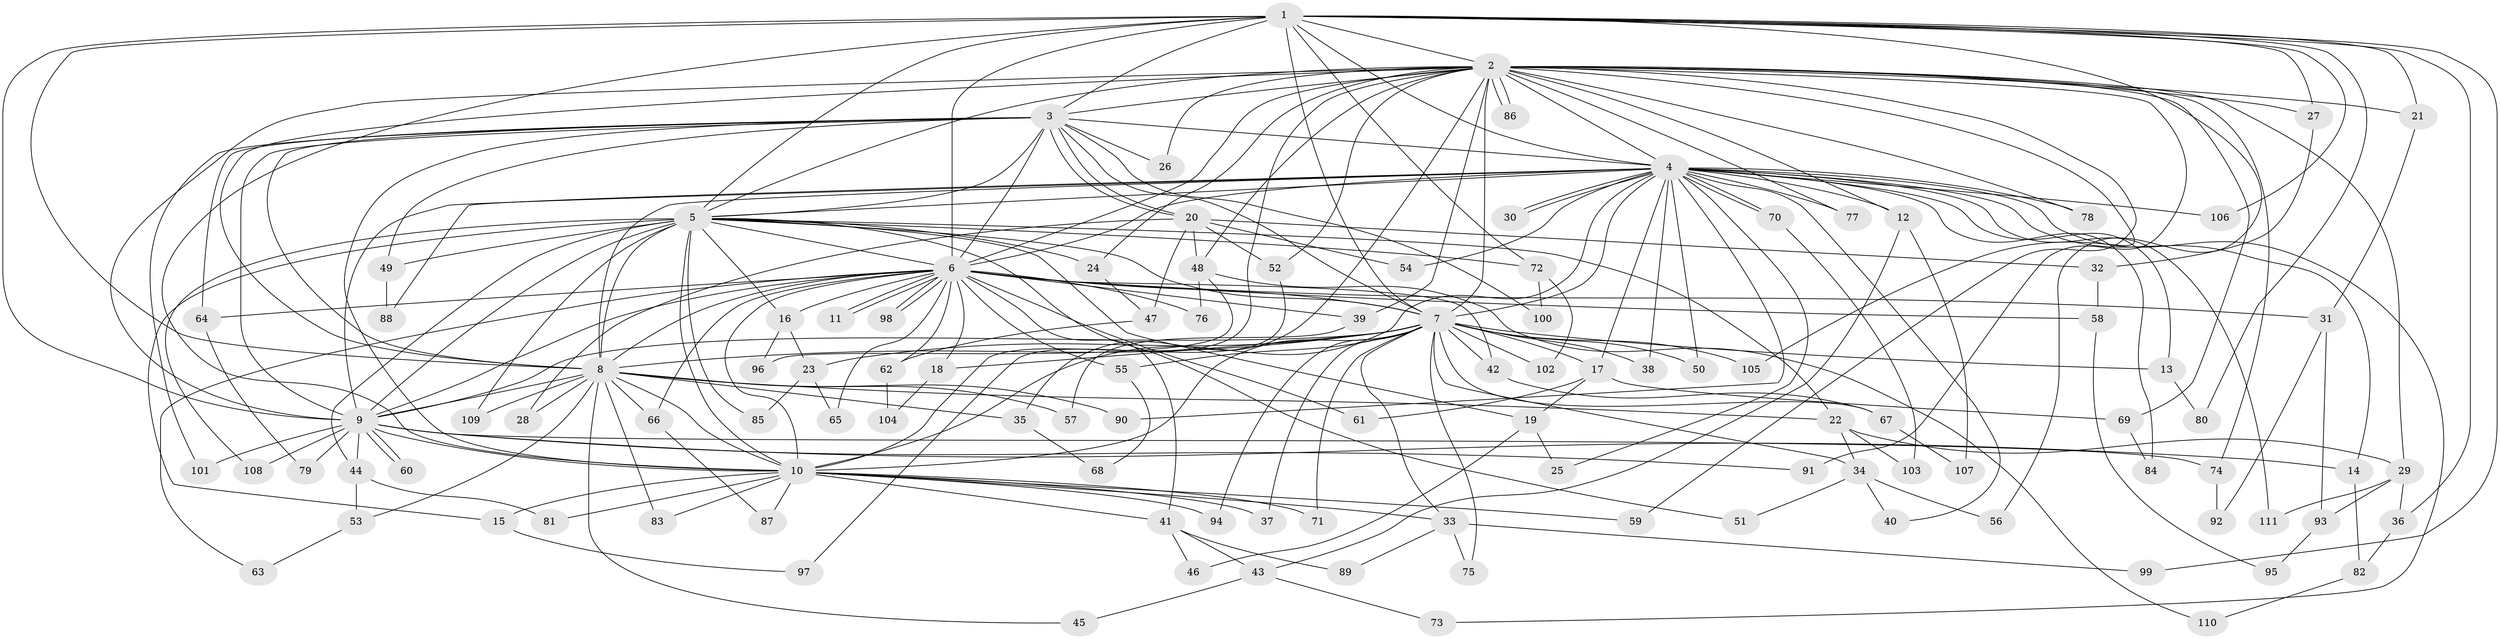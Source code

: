 // coarse degree distribution, {26: 0.022988505747126436, 25: 0.011494252873563218, 24: 0.011494252873563218, 27: 0.011494252873563218, 22: 0.011494252873563218, 15: 0.022988505747126436, 2: 0.4827586206896552, 4: 0.05747126436781609, 3: 0.26436781609195403, 5: 0.06896551724137931, 9: 0.011494252873563218, 7: 0.011494252873563218, 1: 0.011494252873563218}
// Generated by graph-tools (version 1.1) at 2025/23/03/03/25 07:23:40]
// undirected, 111 vertices, 247 edges
graph export_dot {
graph [start="1"]
  node [color=gray90,style=filled];
  1;
  2;
  3;
  4;
  5;
  6;
  7;
  8;
  9;
  10;
  11;
  12;
  13;
  14;
  15;
  16;
  17;
  18;
  19;
  20;
  21;
  22;
  23;
  24;
  25;
  26;
  27;
  28;
  29;
  30;
  31;
  32;
  33;
  34;
  35;
  36;
  37;
  38;
  39;
  40;
  41;
  42;
  43;
  44;
  45;
  46;
  47;
  48;
  49;
  50;
  51;
  52;
  53;
  54;
  55;
  56;
  57;
  58;
  59;
  60;
  61;
  62;
  63;
  64;
  65;
  66;
  67;
  68;
  69;
  70;
  71;
  72;
  73;
  74;
  75;
  76;
  77;
  78;
  79;
  80;
  81;
  82;
  83;
  84;
  85;
  86;
  87;
  88;
  89;
  90;
  91;
  92;
  93;
  94;
  95;
  96;
  97;
  98;
  99;
  100;
  101;
  102;
  103;
  104;
  105;
  106;
  107;
  108;
  109;
  110;
  111;
  1 -- 2;
  1 -- 3;
  1 -- 4;
  1 -- 5;
  1 -- 6;
  1 -- 7;
  1 -- 8;
  1 -- 9;
  1 -- 10;
  1 -- 21;
  1 -- 27;
  1 -- 36;
  1 -- 56;
  1 -- 72;
  1 -- 80;
  1 -- 99;
  1 -- 106;
  2 -- 3;
  2 -- 4;
  2 -- 5;
  2 -- 6;
  2 -- 7;
  2 -- 8;
  2 -- 9;
  2 -- 10;
  2 -- 12;
  2 -- 21;
  2 -- 24;
  2 -- 26;
  2 -- 27;
  2 -- 29;
  2 -- 35;
  2 -- 39;
  2 -- 48;
  2 -- 52;
  2 -- 59;
  2 -- 69;
  2 -- 74;
  2 -- 77;
  2 -- 78;
  2 -- 86;
  2 -- 86;
  2 -- 91;
  2 -- 105;
  3 -- 4;
  3 -- 5;
  3 -- 6;
  3 -- 7;
  3 -- 8;
  3 -- 9;
  3 -- 10;
  3 -- 20;
  3 -- 20;
  3 -- 26;
  3 -- 49;
  3 -- 64;
  3 -- 100;
  3 -- 101;
  4 -- 5;
  4 -- 6;
  4 -- 7;
  4 -- 8;
  4 -- 9;
  4 -- 10;
  4 -- 12;
  4 -- 13;
  4 -- 14;
  4 -- 17;
  4 -- 25;
  4 -- 30;
  4 -- 30;
  4 -- 38;
  4 -- 40;
  4 -- 50;
  4 -- 54;
  4 -- 70;
  4 -- 70;
  4 -- 73;
  4 -- 77;
  4 -- 78;
  4 -- 84;
  4 -- 88;
  4 -- 90;
  4 -- 106;
  4 -- 111;
  5 -- 6;
  5 -- 7;
  5 -- 8;
  5 -- 9;
  5 -- 10;
  5 -- 15;
  5 -- 16;
  5 -- 19;
  5 -- 22;
  5 -- 24;
  5 -- 44;
  5 -- 49;
  5 -- 51;
  5 -- 72;
  5 -- 85;
  5 -- 108;
  5 -- 109;
  6 -- 7;
  6 -- 8;
  6 -- 9;
  6 -- 10;
  6 -- 11;
  6 -- 11;
  6 -- 16;
  6 -- 18;
  6 -- 31;
  6 -- 39;
  6 -- 41;
  6 -- 42;
  6 -- 55;
  6 -- 58;
  6 -- 61;
  6 -- 62;
  6 -- 63;
  6 -- 64;
  6 -- 65;
  6 -- 66;
  6 -- 76;
  6 -- 98;
  6 -- 98;
  7 -- 8;
  7 -- 9;
  7 -- 10;
  7 -- 13;
  7 -- 17;
  7 -- 18;
  7 -- 23;
  7 -- 33;
  7 -- 34;
  7 -- 37;
  7 -- 38;
  7 -- 42;
  7 -- 50;
  7 -- 55;
  7 -- 67;
  7 -- 71;
  7 -- 75;
  7 -- 94;
  7 -- 102;
  7 -- 105;
  8 -- 9;
  8 -- 10;
  8 -- 22;
  8 -- 28;
  8 -- 35;
  8 -- 45;
  8 -- 53;
  8 -- 57;
  8 -- 66;
  8 -- 83;
  8 -- 90;
  8 -- 109;
  9 -- 10;
  9 -- 14;
  9 -- 44;
  9 -- 60;
  9 -- 60;
  9 -- 74;
  9 -- 79;
  9 -- 91;
  9 -- 101;
  9 -- 108;
  10 -- 15;
  10 -- 33;
  10 -- 37;
  10 -- 41;
  10 -- 59;
  10 -- 71;
  10 -- 81;
  10 -- 83;
  10 -- 87;
  10 -- 94;
  12 -- 43;
  12 -- 107;
  13 -- 80;
  14 -- 82;
  15 -- 97;
  16 -- 23;
  16 -- 96;
  17 -- 19;
  17 -- 61;
  17 -- 69;
  18 -- 104;
  19 -- 25;
  19 -- 46;
  20 -- 28;
  20 -- 32;
  20 -- 47;
  20 -- 48;
  20 -- 52;
  20 -- 54;
  21 -- 31;
  22 -- 29;
  22 -- 34;
  22 -- 103;
  23 -- 65;
  23 -- 85;
  24 -- 47;
  27 -- 32;
  29 -- 36;
  29 -- 93;
  29 -- 111;
  31 -- 92;
  31 -- 93;
  32 -- 58;
  33 -- 75;
  33 -- 89;
  33 -- 99;
  34 -- 40;
  34 -- 51;
  34 -- 56;
  35 -- 68;
  36 -- 82;
  39 -- 57;
  41 -- 43;
  41 -- 46;
  41 -- 89;
  42 -- 67;
  43 -- 45;
  43 -- 73;
  44 -- 53;
  44 -- 81;
  47 -- 62;
  48 -- 76;
  48 -- 96;
  48 -- 110;
  49 -- 88;
  52 -- 97;
  53 -- 63;
  55 -- 68;
  58 -- 95;
  62 -- 104;
  64 -- 79;
  66 -- 87;
  67 -- 107;
  69 -- 84;
  70 -- 103;
  72 -- 100;
  72 -- 102;
  74 -- 92;
  82 -- 110;
  93 -- 95;
}

